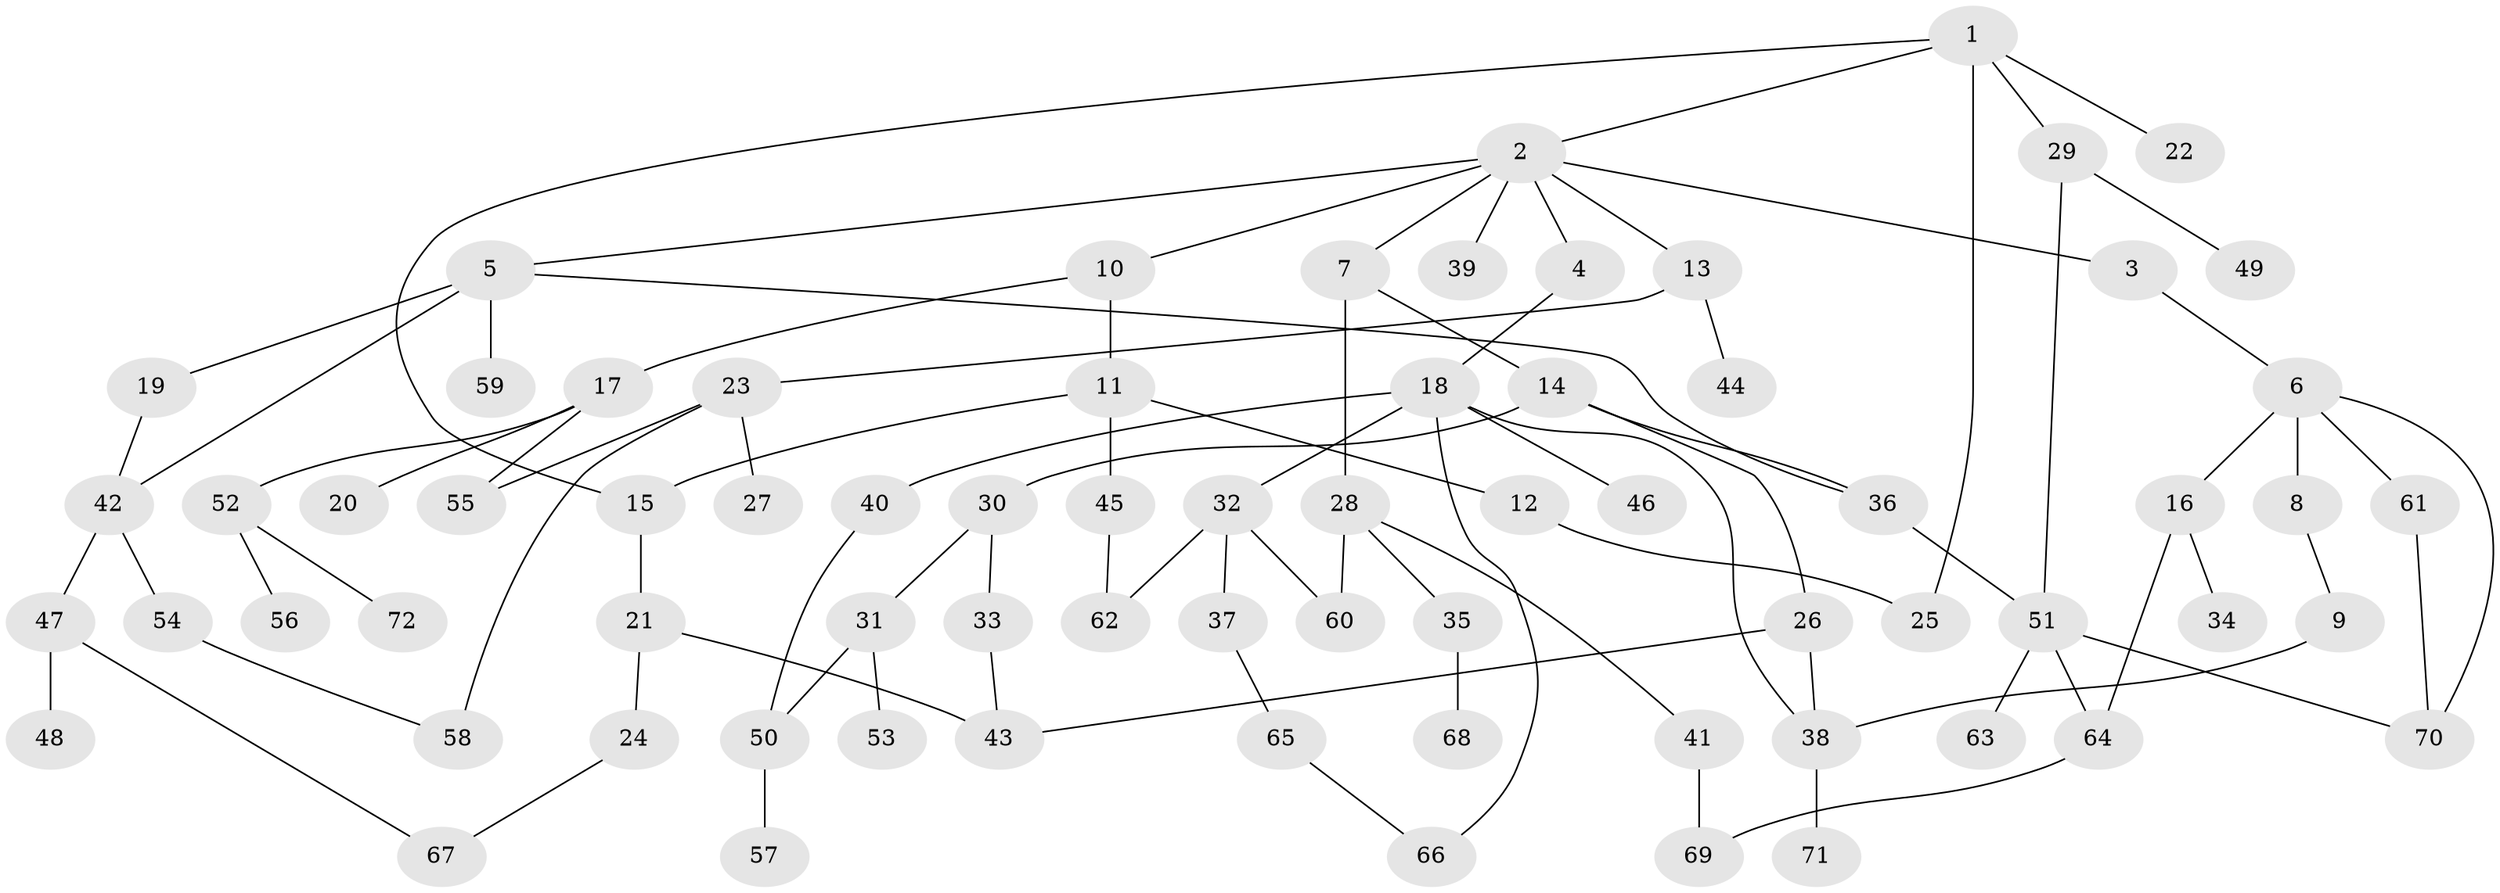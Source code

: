 // Generated by graph-tools (version 1.1) at 2025/34/03/09/25 02:34:33]
// undirected, 72 vertices, 91 edges
graph export_dot {
graph [start="1"]
  node [color=gray90,style=filled];
  1;
  2;
  3;
  4;
  5;
  6;
  7;
  8;
  9;
  10;
  11;
  12;
  13;
  14;
  15;
  16;
  17;
  18;
  19;
  20;
  21;
  22;
  23;
  24;
  25;
  26;
  27;
  28;
  29;
  30;
  31;
  32;
  33;
  34;
  35;
  36;
  37;
  38;
  39;
  40;
  41;
  42;
  43;
  44;
  45;
  46;
  47;
  48;
  49;
  50;
  51;
  52;
  53;
  54;
  55;
  56;
  57;
  58;
  59;
  60;
  61;
  62;
  63;
  64;
  65;
  66;
  67;
  68;
  69;
  70;
  71;
  72;
  1 -- 2;
  1 -- 22;
  1 -- 29;
  1 -- 15;
  1 -- 25;
  2 -- 3;
  2 -- 4;
  2 -- 5;
  2 -- 7;
  2 -- 10;
  2 -- 13;
  2 -- 39;
  3 -- 6;
  4 -- 18;
  5 -- 19;
  5 -- 36;
  5 -- 59;
  5 -- 42;
  6 -- 8;
  6 -- 16;
  6 -- 61;
  6 -- 70;
  7 -- 14;
  7 -- 28;
  8 -- 9;
  9 -- 38;
  10 -- 11;
  10 -- 17;
  11 -- 12;
  11 -- 15;
  11 -- 45;
  12 -- 25;
  13 -- 23;
  13 -- 44;
  14 -- 26;
  14 -- 30;
  14 -- 36;
  15 -- 21;
  16 -- 34;
  16 -- 64;
  17 -- 20;
  17 -- 52;
  17 -- 55;
  18 -- 32;
  18 -- 40;
  18 -- 46;
  18 -- 38;
  18 -- 66;
  19 -- 42;
  21 -- 24;
  21 -- 43;
  23 -- 27;
  23 -- 55;
  23 -- 58;
  24 -- 67;
  26 -- 38;
  26 -- 43;
  28 -- 35;
  28 -- 41;
  28 -- 60;
  29 -- 49;
  29 -- 51;
  30 -- 31;
  30 -- 33;
  31 -- 53;
  31 -- 50;
  32 -- 37;
  32 -- 60;
  32 -- 62;
  33 -- 43;
  35 -- 68;
  36 -- 51;
  37 -- 65;
  38 -- 71;
  40 -- 50;
  41 -- 69;
  42 -- 47;
  42 -- 54;
  45 -- 62;
  47 -- 48;
  47 -- 67;
  50 -- 57;
  51 -- 63;
  51 -- 64;
  51 -- 70;
  52 -- 56;
  52 -- 72;
  54 -- 58;
  61 -- 70;
  64 -- 69;
  65 -- 66;
}
